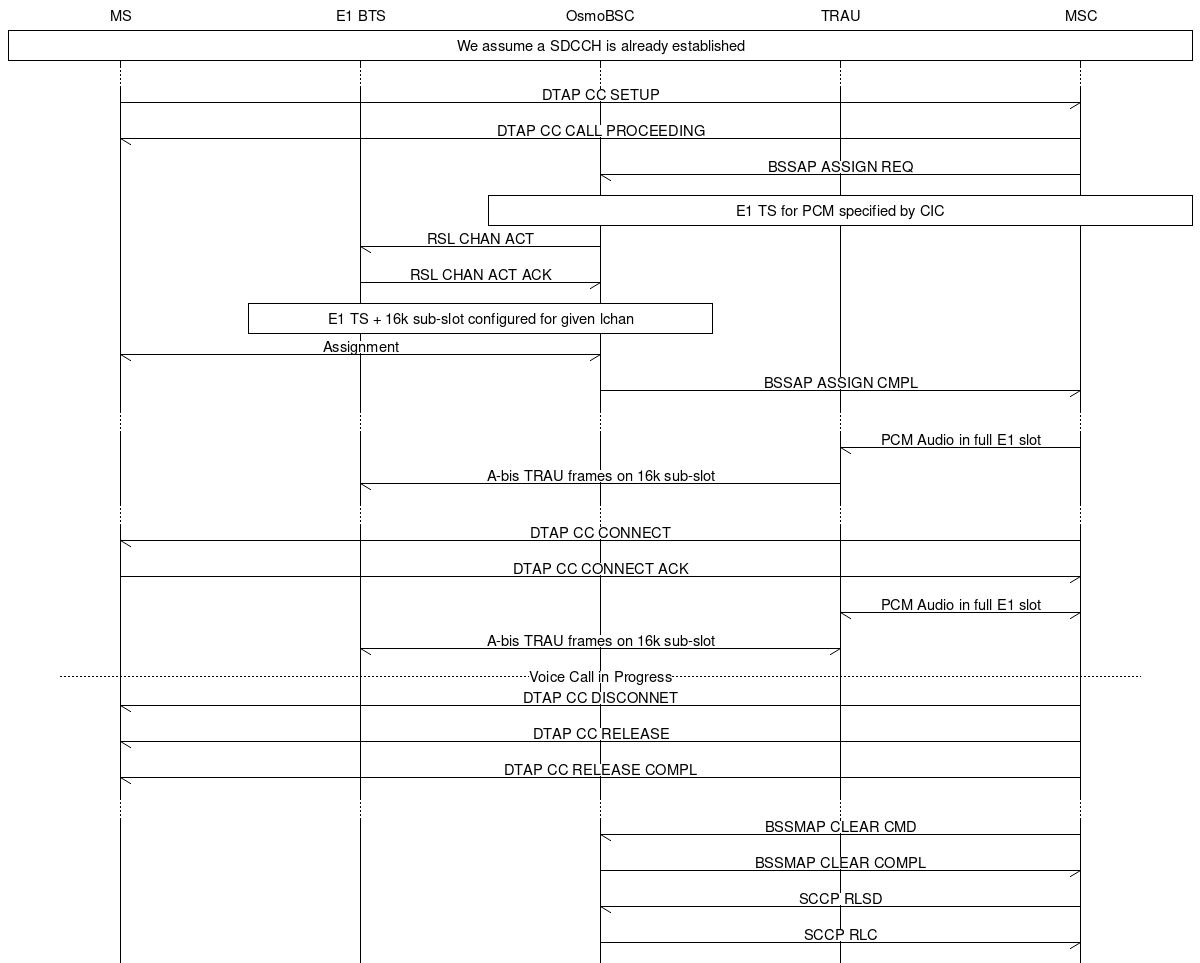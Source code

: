 # MO Call on a classic E1 Abis BTS with classic E1 A BSC
# not actually supported by OsmoBSC (nor planned), for reference only
msc {
	hscale=2;
	ms [label="MS"], bts [label="E1 BTS"], bsc[label="OsmoBSC"], trau[label="TRAU"], m_sc[label="MSC"]; 

	ms box m_sc	[label="We assume a SDCCH is already established"];
	...;

	ms -> m_sc	[label="DTAP CC SETUP"];
	ms <- m_sc	[label="DTAP CC CALL PROCEEDING"];

	bsc <- m_sc 	[label="BSSAP ASSIGN REQ"];
	bsc box m_sc	[label="E1 TS for PCM specified by CIC"];
	bts <- bsc 	[label="RSL CHAN ACT"];
	bts -> bsc 	[label="RSL CHAN ACT ACK"];
	bts box bsc	[label="E1 TS + 16k sub-slot configured for given lchan"];
	ms <-> bsc	[label="Assignment"];
	bsc -> m_sc	[label="BSSAP ASSIGN CMPL"];

	...;
	trau <- m_sc	[label="PCM Audio in full E1 slot"];
	bts <- trau	[label="A-bis TRAU frames on 16k sub-slot"];

	...;
	ms <- m_sc	[label="DTAP CC CONNECT"];
	ms -> m_sc	[label="DTAP CC CONNECT ACK"];
	trau <-> m_sc	[label="PCM Audio in full E1 slot"];
	bts <-> trau	[label="A-bis TRAU frames on 16k sub-slot"];
	---		[label="Voice Call in Progress"];
	ms <- m_sc	[label="DTAP CC DISCONNET"];
	ms <- m_sc	[label="DTAP CC RELEASE"];
	ms <- m_sc	[label="DTAP CC RELEASE COMPL"];
	...;
	bsc <- m_sc	[label="BSSMAP CLEAR CMD"];
	bsc -> m_sc	[label="BSSMAP CLEAR COMPL"];
	bsc <- m_sc	[label="SCCP RLSD"];
	bsc -> m_sc	[label="SCCP RLC"];
}
